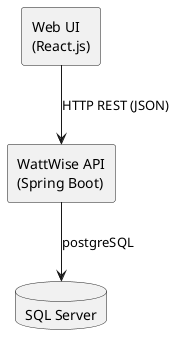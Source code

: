 @startuml
' Static component diagram for WattWise
skinparam componentStyle rectangle

component "Web UI\n(React.js)"          as WebUI
component "WattWise API\n(Spring Boot)" as API
database  "SQL Server"                  as DB

WebUI --> API : HTTP REST (JSON)
API   --> DB  : postgreSQL
@enduml
